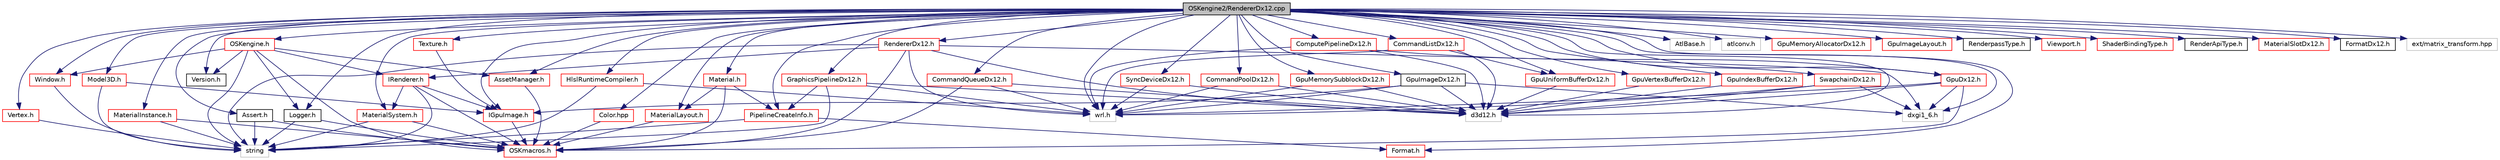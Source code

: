 digraph "OSKengine2/RendererDx12.cpp"
{
 // LATEX_PDF_SIZE
  edge [fontname="Helvetica",fontsize="10",labelfontname="Helvetica",labelfontsize="10"];
  node [fontname="Helvetica",fontsize="10",shape=record];
  Node1 [label="OSKengine2/RendererDx12.cpp",height=0.2,width=0.4,color="black", fillcolor="grey75", style="filled", fontcolor="black",tooltip=" "];
  Node1 -> Node2 [color="midnightblue",fontsize="10",style="solid"];
  Node2 [label="RendererDx12.h",height=0.2,width=0.4,color="red", fillcolor="white", style="filled",URL="$_renderer_dx12_8h.html",tooltip=" "];
  Node2 -> Node3 [color="midnightblue",fontsize="10",style="solid"];
  Node3 [label="string",height=0.2,width=0.4,color="grey75", fillcolor="white", style="filled",tooltip=" "];
  Node2 -> Node4 [color="midnightblue",fontsize="10",style="solid"];
  Node4 [label="OSKmacros.h",height=0.2,width=0.4,color="red", fillcolor="white", style="filled",URL="$_o_s_kmacros_8h.html",tooltip=" "];
  Node2 -> Node7 [color="midnightblue",fontsize="10",style="solid"];
  Node7 [label="IRenderer.h",height=0.2,width=0.4,color="red", fillcolor="white", style="filled",URL="$_i_renderer_8h.html",tooltip=" "];
  Node7 -> Node4 [color="midnightblue",fontsize="10",style="solid"];
  Node7 -> Node52 [color="midnightblue",fontsize="10",style="solid"];
  Node52 [label="MaterialSystem.h",height=0.2,width=0.4,color="red", fillcolor="white", style="filled",URL="$_material_system_8h.html",tooltip=" "];
  Node52 -> Node4 [color="midnightblue",fontsize="10",style="solid"];
  Node52 -> Node3 [color="midnightblue",fontsize="10",style="solid"];
  Node7 -> Node18 [color="midnightblue",fontsize="10",style="solid"];
  Node18 [label="IGpuImage.h",height=0.2,width=0.4,color="red", fillcolor="white", style="filled",URL="$_i_gpu_image_8h.html",tooltip=" "];
  Node18 -> Node4 [color="midnightblue",fontsize="10",style="solid"];
  Node7 -> Node3 [color="midnightblue",fontsize="10",style="solid"];
  Node2 -> Node59 [color="midnightblue",fontsize="10",style="solid"];
  Node59 [label="wrl.h",height=0.2,width=0.4,color="grey75", fillcolor="white", style="filled",tooltip=" "];
  Node2 -> Node60 [color="midnightblue",fontsize="10",style="solid"];
  Node60 [label="d3d12.h",height=0.2,width=0.4,color="grey75", fillcolor="white", style="filled",tooltip=" "];
  Node2 -> Node61 [color="midnightblue",fontsize="10",style="solid"];
  Node61 [label="dxgi1_6.h",height=0.2,width=0.4,color="grey75", fillcolor="white", style="filled",tooltip=" "];
  Node1 -> Node62 [color="midnightblue",fontsize="10",style="solid"];
  Node62 [label="HlslRuntimeCompiler.h",height=0.2,width=0.4,color="red", fillcolor="white", style="filled",URL="$_hlsl_runtime_compiler_8h.html",tooltip=" "];
  Node62 -> Node59 [color="midnightblue",fontsize="10",style="solid"];
  Node62 -> Node3 [color="midnightblue",fontsize="10",style="solid"];
  Node1 -> Node59 [color="midnightblue",fontsize="10",style="solid"];
  Node1 -> Node61 [color="midnightblue",fontsize="10",style="solid"];
  Node1 -> Node60 [color="midnightblue",fontsize="10",style="solid"];
  Node1 -> Node64 [color="midnightblue",fontsize="10",style="solid"];
  Node64 [label="AtlBase.h",height=0.2,width=0.4,color="grey75", fillcolor="white", style="filled",tooltip=" "];
  Node1 -> Node65 [color="midnightblue",fontsize="10",style="solid"];
  Node65 [label="atlconv.h",height=0.2,width=0.4,color="grey75", fillcolor="white", style="filled",tooltip=" "];
  Node1 -> Node66 [color="midnightblue",fontsize="10",style="solid"];
  Node66 [label="OSKengine.h",height=0.2,width=0.4,color="red", fillcolor="white", style="filled",URL="$_o_s_kengine_8h.html",tooltip=" "];
  Node66 -> Node4 [color="midnightblue",fontsize="10",style="solid"];
  Node66 -> Node67 [color="midnightblue",fontsize="10",style="solid"];
  Node67 [label="Version.h",height=0.2,width=0.4,color="black", fillcolor="white", style="filled",URL="$_version_8h.html",tooltip=" "];
  Node66 -> Node3 [color="midnightblue",fontsize="10",style="solid"];
  Node66 -> Node68 [color="midnightblue",fontsize="10",style="solid"];
  Node68 [label="Logger.h",height=0.2,width=0.4,color="black", fillcolor="white", style="filled",URL="$_logger_8h.html",tooltip=" "];
  Node68 -> Node4 [color="midnightblue",fontsize="10",style="solid"];
  Node68 -> Node3 [color="midnightblue",fontsize="10",style="solid"];
  Node66 -> Node69 [color="midnightblue",fontsize="10",style="solid"];
  Node69 [label="Window.h",height=0.2,width=0.4,color="red", fillcolor="white", style="filled",URL="$_window_8h.html",tooltip=" "];
  Node69 -> Node3 [color="midnightblue",fontsize="10",style="solid"];
  Node66 -> Node7 [color="midnightblue",fontsize="10",style="solid"];
  Node66 -> Node74 [color="midnightblue",fontsize="10",style="solid"];
  Node74 [label="AssetManager.h",height=0.2,width=0.4,color="red", fillcolor="white", style="filled",URL="$_asset_manager_8h.html",tooltip=" "];
  Node74 -> Node4 [color="midnightblue",fontsize="10",style="solid"];
  Node1 -> Node68 [color="midnightblue",fontsize="10",style="solid"];
  Node1 -> Node87 [color="midnightblue",fontsize="10",style="solid"];
  Node87 [label="GpuDx12.h",height=0.2,width=0.4,color="red", fillcolor="white", style="filled",URL="$_gpu_dx12_8h.html",tooltip=" "];
  Node87 -> Node59 [color="midnightblue",fontsize="10",style="solid"];
  Node87 -> Node60 [color="midnightblue",fontsize="10",style="solid"];
  Node87 -> Node61 [color="midnightblue",fontsize="10",style="solid"];
  Node87 -> Node4 [color="midnightblue",fontsize="10",style="solid"];
  Node1 -> Node88 [color="midnightblue",fontsize="10",style="solid"];
  Node88 [label="CommandQueueDx12.h",height=0.2,width=0.4,color="red", fillcolor="white", style="filled",URL="$_command_queue_dx12_8h.html",tooltip=" "];
  Node88 -> Node59 [color="midnightblue",fontsize="10",style="solid"];
  Node88 -> Node60 [color="midnightblue",fontsize="10",style="solid"];
  Node88 -> Node4 [color="midnightblue",fontsize="10",style="solid"];
  Node1 -> Node14 [color="midnightblue",fontsize="10",style="solid"];
  Node14 [label="Assert.h",height=0.2,width=0.4,color="black", fillcolor="white", style="filled",URL="$_assert_8h.html",tooltip=" "];
  Node14 -> Node4 [color="midnightblue",fontsize="10",style="solid"];
  Node14 -> Node3 [color="midnightblue",fontsize="10",style="solid"];
  Node1 -> Node89 [color="midnightblue",fontsize="10",style="solid"];
  Node89 [label="CommandPoolDx12.h",height=0.2,width=0.4,color="red", fillcolor="white", style="filled",URL="$_command_pool_dx12_8h.html",tooltip=" "];
  Node89 -> Node59 [color="midnightblue",fontsize="10",style="solid"];
  Node89 -> Node60 [color="midnightblue",fontsize="10",style="solid"];
  Node1 -> Node90 [color="midnightblue",fontsize="10",style="solid"];
  Node90 [label="CommandListDx12.h",height=0.2,width=0.4,color="red", fillcolor="white", style="filled",URL="$_command_list_dx12_8h.html",tooltip=" "];
  Node90 -> Node91 [color="midnightblue",fontsize="10",style="solid"];
  Node91 [label="GpuUniformBufferDx12.h",height=0.2,width=0.4,color="red", fillcolor="white", style="filled",URL="$_gpu_uniform_buffer_dx12_8h.html",tooltip=" "];
  Node91 -> Node60 [color="midnightblue",fontsize="10",style="solid"];
  Node90 -> Node59 [color="midnightblue",fontsize="10",style="solid"];
  Node90 -> Node60 [color="midnightblue",fontsize="10",style="solid"];
  Node1 -> Node92 [color="midnightblue",fontsize="10",style="solid"];
  Node92 [label="SwapchainDx12.h",height=0.2,width=0.4,color="red", fillcolor="white", style="filled",URL="$_swapchain_dx12_8h.html",tooltip=" "];
  Node92 -> Node59 [color="midnightblue",fontsize="10",style="solid"];
  Node92 -> Node61 [color="midnightblue",fontsize="10",style="solid"];
  Node92 -> Node60 [color="midnightblue",fontsize="10",style="solid"];
  Node1 -> Node69 [color="midnightblue",fontsize="10",style="solid"];
  Node1 -> Node93 [color="midnightblue",fontsize="10",style="solid"];
  Node93 [label="Format.h",height=0.2,width=0.4,color="red", fillcolor="white", style="filled",URL="$_format_8h.html",tooltip=" "];
  Node1 -> Node67 [color="midnightblue",fontsize="10",style="solid"];
  Node1 -> Node94 [color="midnightblue",fontsize="10",style="solid"];
  Node94 [label="SyncDeviceDx12.h",height=0.2,width=0.4,color="red", fillcolor="white", style="filled",URL="$_sync_device_dx12_8h.html",tooltip=" "];
  Node94 -> Node59 [color="midnightblue",fontsize="10",style="solid"];
  Node94 -> Node60 [color="midnightblue",fontsize="10",style="solid"];
  Node1 -> Node95 [color="midnightblue",fontsize="10",style="solid"];
  Node95 [label="GpuMemoryAllocatorDx12.h",height=0.2,width=0.4,color="red", fillcolor="white", style="filled",URL="$_gpu_memory_allocator_dx12_8h.html",tooltip=" "];
  Node1 -> Node97 [color="midnightblue",fontsize="10",style="solid"];
  Node97 [label="GpuImageLayout.h",height=0.2,width=0.4,color="red", fillcolor="white", style="filled",URL="$_gpu_image_layout_8h.html",tooltip=" "];
  Node1 -> Node38 [color="midnightblue",fontsize="10",style="solid"];
  Node38 [label="RenderpassType.h",height=0.2,width=0.4,color="black", fillcolor="white", style="filled",URL="$_renderpass_type_8h.html",tooltip=" "];
  Node1 -> Node37 [color="midnightblue",fontsize="10",style="solid"];
  Node37 [label="Color.hpp",height=0.2,width=0.4,color="red", fillcolor="white", style="filled",URL="$_color_8hpp.html",tooltip=" "];
  Node37 -> Node4 [color="midnightblue",fontsize="10",style="solid"];
  Node1 -> Node98 [color="midnightblue",fontsize="10",style="solid"];
  Node98 [label="GraphicsPipelineDx12.h",height=0.2,width=0.4,color="red", fillcolor="white", style="filled",URL="$_graphics_pipeline_dx12_8h.html",tooltip=" "];
  Node98 -> Node101 [color="midnightblue",fontsize="10",style="solid"];
  Node101 [label="PipelineCreateInfo.h",height=0.2,width=0.4,color="red", fillcolor="white", style="filled",URL="$_pipeline_create_info_8h.html",tooltip=" "];
  Node101 -> Node3 [color="midnightblue",fontsize="10",style="solid"];
  Node101 -> Node93 [color="midnightblue",fontsize="10",style="solid"];
  Node98 -> Node60 [color="midnightblue",fontsize="10",style="solid"];
  Node98 -> Node59 [color="midnightblue",fontsize="10",style="solid"];
  Node98 -> Node3 [color="midnightblue",fontsize="10",style="solid"];
  Node1 -> Node101 [color="midnightblue",fontsize="10",style="solid"];
  Node1 -> Node42 [color="midnightblue",fontsize="10",style="solid"];
  Node42 [label="Vertex.h",height=0.2,width=0.4,color="red", fillcolor="white", style="filled",URL="$_vertex_8h.html",tooltip=" "];
  Node42 -> Node3 [color="midnightblue",fontsize="10",style="solid"];
  Node1 -> Node109 [color="midnightblue",fontsize="10",style="solid"];
  Node109 [label="GpuVertexBufferDx12.h",height=0.2,width=0.4,color="red", fillcolor="white", style="filled",URL="$_gpu_vertex_buffer_dx12_8h.html",tooltip=" "];
  Node109 -> Node60 [color="midnightblue",fontsize="10",style="solid"];
  Node1 -> Node111 [color="midnightblue",fontsize="10",style="solid"];
  Node111 [label="GpuMemorySubblockDx12.h",height=0.2,width=0.4,color="red", fillcolor="white", style="filled",URL="$_gpu_memory_subblock_dx12_8h.html",tooltip=" "];
  Node111 -> Node59 [color="midnightblue",fontsize="10",style="solid"];
  Node111 -> Node60 [color="midnightblue",fontsize="10",style="solid"];
  Node1 -> Node112 [color="midnightblue",fontsize="10",style="solid"];
  Node112 [label="Viewport.h",height=0.2,width=0.4,color="red", fillcolor="white", style="filled",URL="$_viewport_8h.html",tooltip=" "];
  Node1 -> Node113 [color="midnightblue",fontsize="10",style="solid"];
  Node113 [label="GpuIndexBufferDx12.h",height=0.2,width=0.4,color="red", fillcolor="white", style="filled",URL="$_gpu_index_buffer_dx12_8h.html",tooltip=" "];
  Node113 -> Node60 [color="midnightblue",fontsize="10",style="solid"];
  Node1 -> Node103 [color="midnightblue",fontsize="10",style="solid"];
  Node103 [label="MaterialLayout.h",height=0.2,width=0.4,color="red", fillcolor="white", style="filled",URL="$_material_layout_8h.html",tooltip=" "];
  Node103 -> Node4 [color="midnightblue",fontsize="10",style="solid"];
  Node1 -> Node91 [color="midnightblue",fontsize="10",style="solid"];
  Node1 -> Node106 [color="midnightblue",fontsize="10",style="solid"];
  Node106 [label="ShaderBindingType.h",height=0.2,width=0.4,color="red", fillcolor="white", style="filled",URL="$_shader_binding_type_8h.html",tooltip=" "];
  Node1 -> Node115 [color="midnightblue",fontsize="10",style="solid"];
  Node115 [label="RenderApiType.h",height=0.2,width=0.4,color="black", fillcolor="white", style="filled",URL="$_render_api_type_8h.html",tooltip=" "];
  Node1 -> Node116 [color="midnightblue",fontsize="10",style="solid"];
  Node116 [label="Material.h",height=0.2,width=0.4,color="red", fillcolor="white", style="filled",URL="$_material_8h.html",tooltip=" "];
  Node116 -> Node4 [color="midnightblue",fontsize="10",style="solid"];
  Node116 -> Node101 [color="midnightblue",fontsize="10",style="solid"];
  Node116 -> Node103 [color="midnightblue",fontsize="10",style="solid"];
  Node1 -> Node52 [color="midnightblue",fontsize="10",style="solid"];
  Node1 -> Node47 [color="midnightblue",fontsize="10",style="solid"];
  Node47 [label="MaterialInstance.h",height=0.2,width=0.4,color="red", fillcolor="white", style="filled",URL="$_material_instance_8h.html",tooltip=" "];
  Node47 -> Node4 [color="midnightblue",fontsize="10",style="solid"];
  Node47 -> Node3 [color="midnightblue",fontsize="10",style="solid"];
  Node1 -> Node121 [color="midnightblue",fontsize="10",style="solid"];
  Node121 [label="MaterialSlotDx12.h",height=0.2,width=0.4,color="red", fillcolor="white", style="filled",URL="$_material_slot_dx12_8h.html",tooltip=" "];
  Node1 -> Node122 [color="midnightblue",fontsize="10",style="solid"];
  Node122 [label="GpuImageDx12.h",height=0.2,width=0.4,color="black", fillcolor="white", style="filled",URL="$_gpu_image_dx12_8h.html",tooltip=" "];
  Node122 -> Node18 [color="midnightblue",fontsize="10",style="solid"];
  Node122 -> Node59 [color="midnightblue",fontsize="10",style="solid"];
  Node122 -> Node61 [color="midnightblue",fontsize="10",style="solid"];
  Node122 -> Node60 [color="midnightblue",fontsize="10",style="solid"];
  Node1 -> Node123 [color="midnightblue",fontsize="10",style="solid"];
  Node123 [label="FormatDx12.h",height=0.2,width=0.4,color="black", fillcolor="white", style="filled",URL="$_format_dx12_8h.html",tooltip=" "];
  Node1 -> Node18 [color="midnightblue",fontsize="10",style="solid"];
  Node1 -> Node124 [color="midnightblue",fontsize="10",style="solid"];
  Node124 [label="ComputePipelineDx12.h",height=0.2,width=0.4,color="red", fillcolor="white", style="filled",URL="$_compute_pipeline_dx12_8h.html",tooltip=" "];
  Node124 -> Node87 [color="midnightblue",fontsize="10",style="solid"];
  Node124 -> Node60 [color="midnightblue",fontsize="10",style="solid"];
  Node124 -> Node59 [color="midnightblue",fontsize="10",style="solid"];
  Node1 -> Node125 [color="midnightblue",fontsize="10",style="solid"];
  Node125 [label="Texture.h",height=0.2,width=0.4,color="red", fillcolor="white", style="filled",URL="$_texture_8h.html",tooltip=" "];
  Node125 -> Node18 [color="midnightblue",fontsize="10",style="solid"];
  Node1 -> Node127 [color="midnightblue",fontsize="10",style="solid"];
  Node127 [label="Model3D.h",height=0.2,width=0.4,color="red", fillcolor="white", style="filled",URL="$_model3_d_8h.html",tooltip=" "];
  Node127 -> Node18 [color="midnightblue",fontsize="10",style="solid"];
  Node127 -> Node3 [color="midnightblue",fontsize="10",style="solid"];
  Node1 -> Node74 [color="midnightblue",fontsize="10",style="solid"];
  Node1 -> Node140 [color="midnightblue",fontsize="10",style="solid"];
  Node140 [label="ext/matrix_transform.hpp",height=0.2,width=0.4,color="grey75", fillcolor="white", style="filled",tooltip=" "];
}

